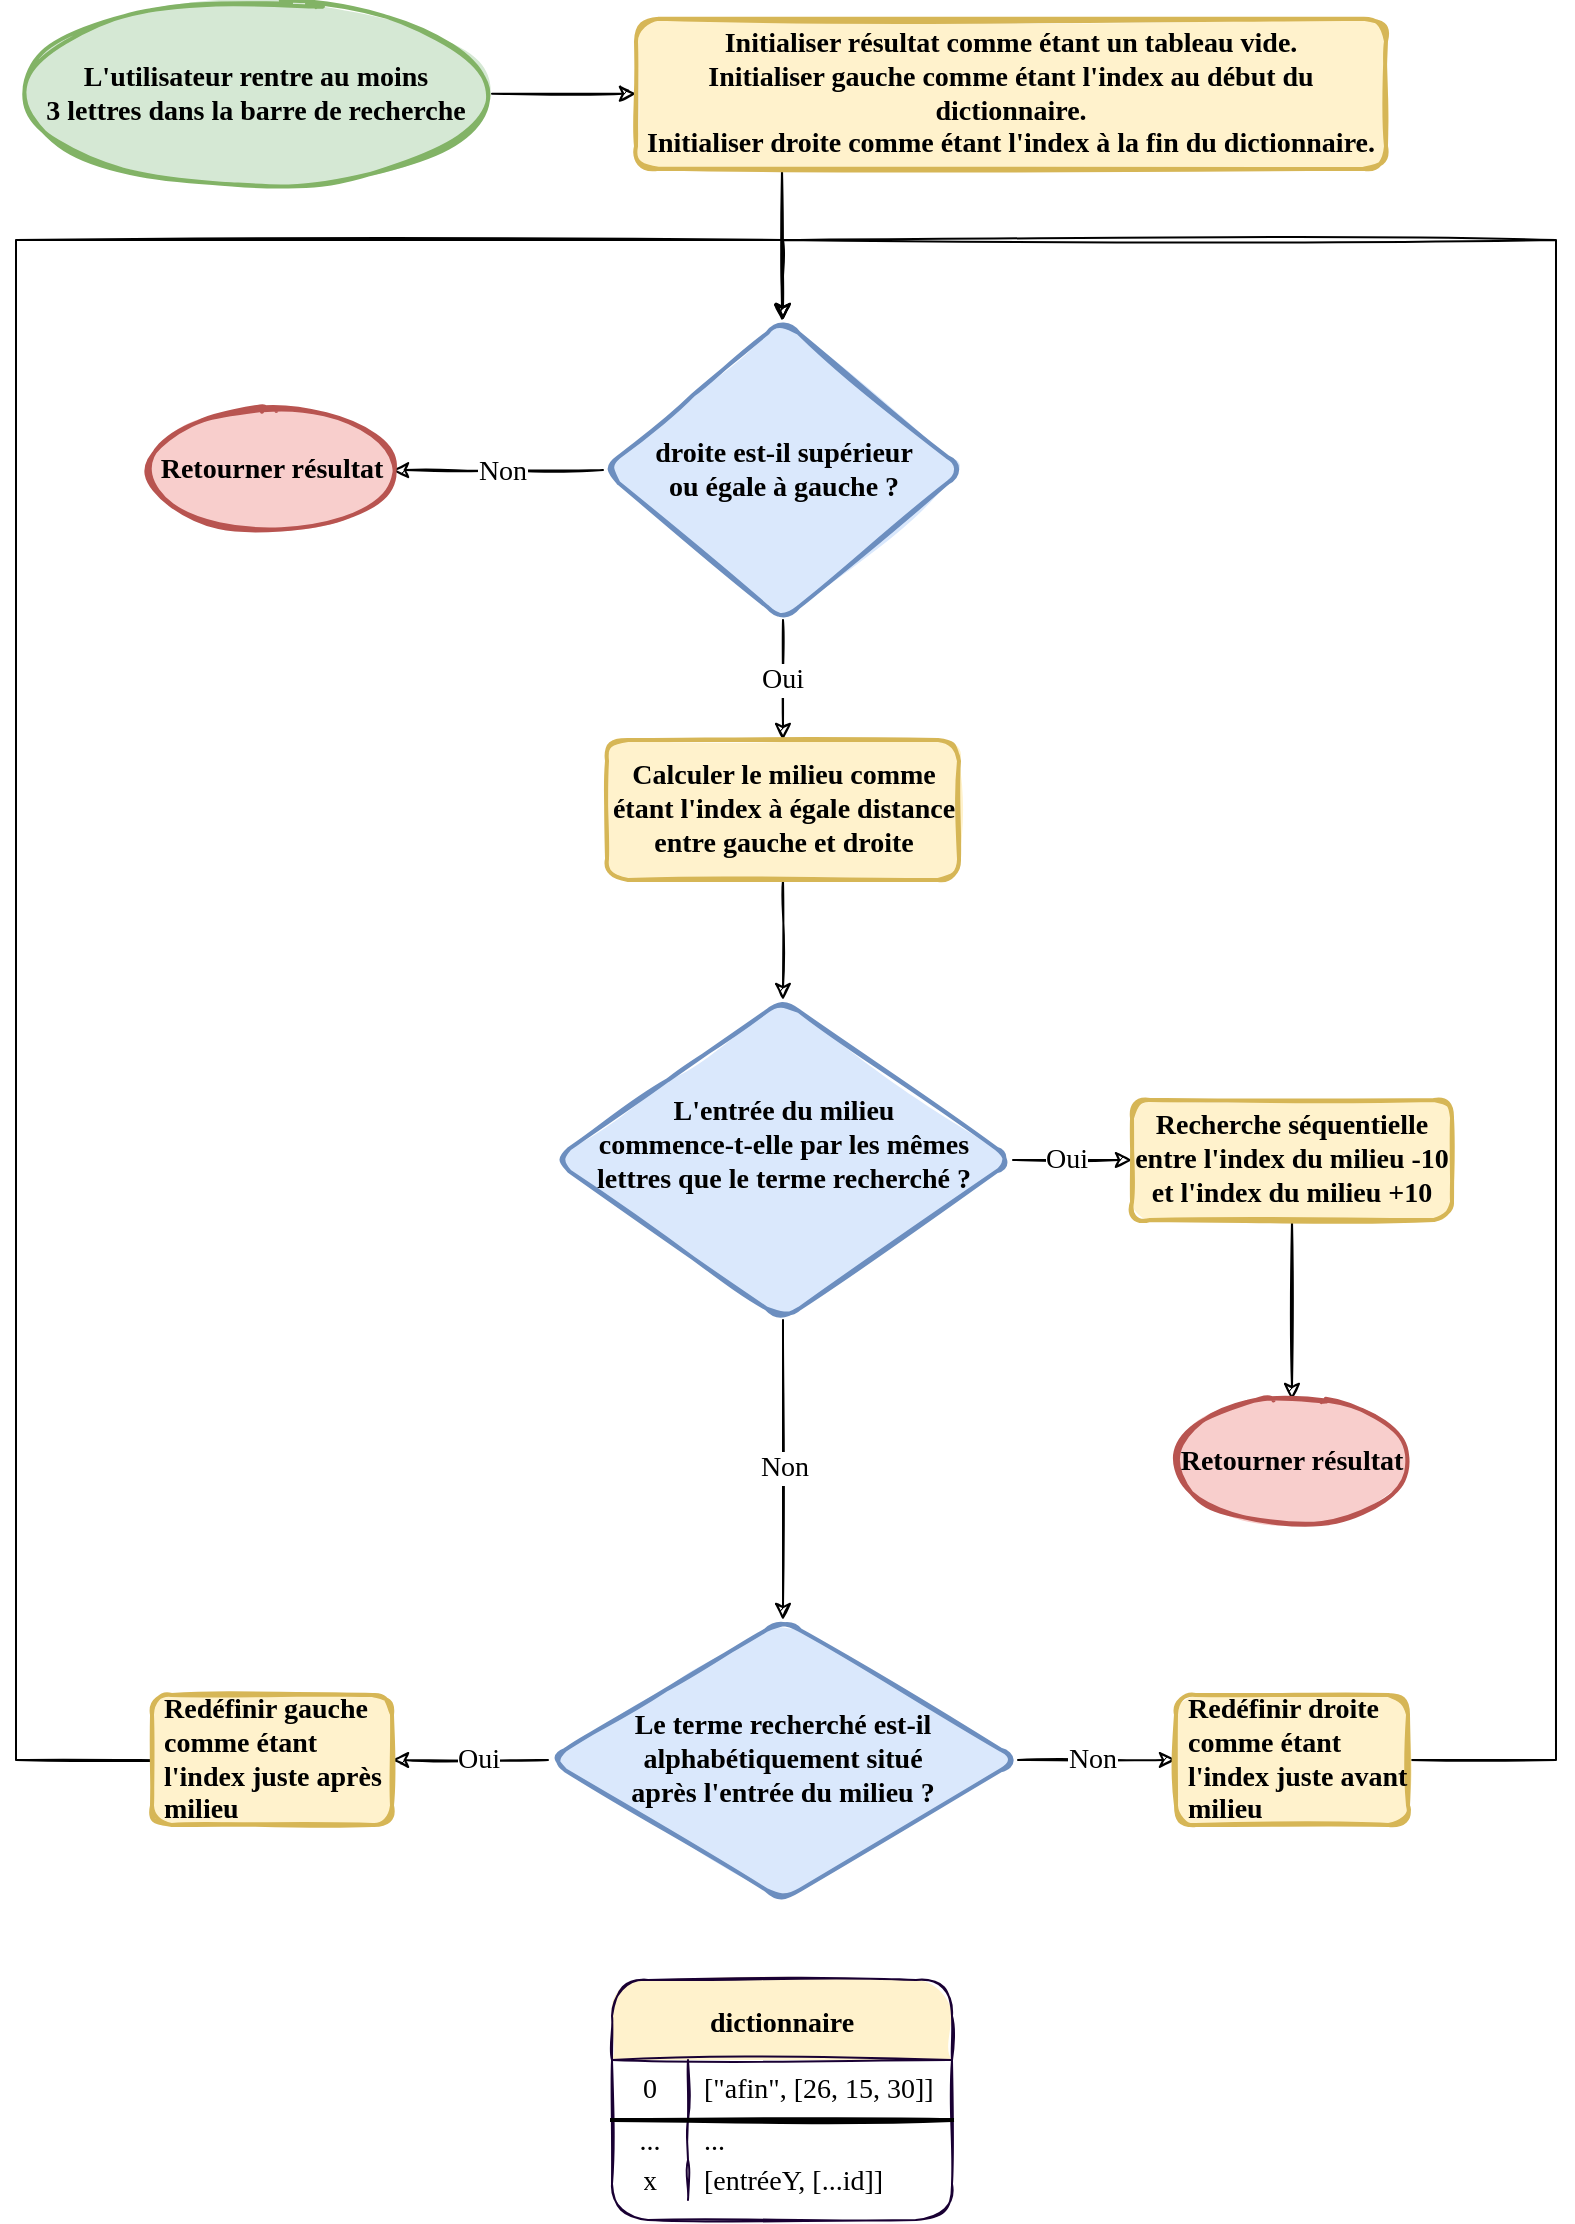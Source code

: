 <mxfile version="15.6.1" type="github">
  <diagram id="kbV5J-0Eens3Namjwil5" name="Page-1">
    <mxGraphModel dx="2062" dy="1114" grid="1" gridSize="10" guides="1" tooltips="1" connect="1" arrows="1" fold="1" page="1" pageScale="1" pageWidth="827" pageHeight="1169" math="0" shadow="0">
      <root>
        <mxCell id="0" />
        <mxCell id="1" parent="0" />
        <mxCell id="8XKRnu17fvuqY5pZ1CQ--23" value="" style="edgeStyle=orthogonalEdgeStyle;rounded=0;orthogonalLoop=1;jettySize=auto;html=1;fontFamily=Fira Sans Extra Condensed;fontSource=https%3A%2F%2Ffonts.googleapis.com%2Fcss%3Ffamily%3DFira%2BSans%2BExtra%2BCondensed;fontSize=14;exitX=1;exitY=0.5;exitDx=0;exitDy=0;exitPerimeter=0;sketch=1;" parent="1" source="NScCzU1LjqphaK7JAXmG-1" target="cdFUEFE1KPH4Mwtb7Gst-19" edge="1">
          <mxGeometry relative="1" as="geometry">
            <mxPoint x="342" y="90" as="sourcePoint" />
          </mxGeometry>
        </mxCell>
        <mxCell id="dpYVlMqtqI-mxZW_NwCt-26" style="edgeStyle=orthogonalEdgeStyle;rounded=0;sketch=1;orthogonalLoop=1;jettySize=auto;html=1;exitX=0.25;exitY=1;exitDx=0;exitDy=0;fontFamily=Fira Sans Extra Condensed;fontSource=https%3A%2F%2Ffonts.googleapis.com%2Fcss%3Ffamily%3DFira%2BSans%2BExtra%2BCondensed;fontSize=14;" edge="1" parent="1" source="cdFUEFE1KPH4Mwtb7Gst-19" target="cdFUEFE1KPH4Mwtb7Gst-21">
          <mxGeometry relative="1" as="geometry">
            <Array as="points">
              <mxPoint x="413" y="114" />
            </Array>
          </mxGeometry>
        </mxCell>
        <mxCell id="cdFUEFE1KPH4Mwtb7Gst-19" value="Initialiser résultat comme étant un tableau vide.&lt;br style=&quot;font-size: 14px;&quot;&gt;Initialiser gauche comme étant l&#39;index au début du dictionnaire.&lt;br style=&quot;font-size: 14px;&quot;&gt;Initialiser droite comme étant l&#39;index à la fin du dictionnaire." style="rounded=1;html=1;shadow=0;glass=0;labelBorderColor=none;sketch=1;fontSize=14;strokeColor=#d6b656;strokeWidth=2;fillColor=#fff2cc;align=center;whiteSpace=wrap;spacingLeft=4;fontFamily=Fira Sans Extra Condensed;fontStyle=1;fontSource=https%3A%2F%2Ffonts.googleapis.com%2Fcss%3Ffamily%3DFira%2BSans%2BExtra%2BCondensed;textDirection=ltr;labelPosition=center;verticalLabelPosition=middle;verticalAlign=middle;flipV=0;fillStyle=solid;spacingRight=4;" parent="1" vertex="1">
          <mxGeometry x="340" y="39.38" width="375" height="75" as="geometry" />
        </mxCell>
        <mxCell id="dpYVlMqtqI-mxZW_NwCt-28" value="" style="edgeStyle=orthogonalEdgeStyle;rounded=0;sketch=1;orthogonalLoop=1;jettySize=auto;html=1;fontFamily=Fira Sans Extra Condensed;fontSource=https%3A%2F%2Ffonts.googleapis.com%2Fcss%3Ffamily%3DFira%2BSans%2BExtra%2BCondensed;fontSize=14;" edge="1" parent="1" source="cdFUEFE1KPH4Mwtb7Gst-21" target="8XKRnu17fvuqY5pZ1CQ--20">
          <mxGeometry relative="1" as="geometry" />
        </mxCell>
        <mxCell id="dpYVlMqtqI-mxZW_NwCt-34" value="Non" style="edgeLabel;html=1;align=center;verticalAlign=middle;resizable=0;points=[];fontSize=14;fontFamily=Fira Sans Extra Condensed;" vertex="1" connectable="0" parent="dpYVlMqtqI-mxZW_NwCt-28">
          <mxGeometry x="-0.044" y="-1" relative="1" as="geometry">
            <mxPoint y="2" as="offset" />
          </mxGeometry>
        </mxCell>
        <mxCell id="dpYVlMqtqI-mxZW_NwCt-37" style="edgeStyle=orthogonalEdgeStyle;rounded=0;sketch=1;orthogonalLoop=1;jettySize=auto;html=1;exitX=0.5;exitY=1;exitDx=0;exitDy=0;entryX=0.5;entryY=0;entryDx=0;entryDy=0;fontFamily=Fira Sans Extra Condensed;fontSource=https%3A%2F%2Ffonts.googleapis.com%2Fcss%3Ffamily%3DFira%2BSans%2BExtra%2BCondensed;fontSize=14;" edge="1" parent="1" source="cdFUEFE1KPH4Mwtb7Gst-21" target="cdFUEFE1KPH4Mwtb7Gst-22">
          <mxGeometry relative="1" as="geometry" />
        </mxCell>
        <mxCell id="dpYVlMqtqI-mxZW_NwCt-39" value="Oui" style="edgeLabel;html=1;align=center;verticalAlign=middle;resizable=0;points=[];fontSize=14;fontFamily=Fira Sans Extra Condensed;" vertex="1" connectable="0" parent="dpYVlMqtqI-mxZW_NwCt-37">
          <mxGeometry y="-1" relative="1" as="geometry">
            <mxPoint as="offset" />
          </mxGeometry>
        </mxCell>
        <mxCell id="cdFUEFE1KPH4Mwtb7Gst-21" value="droite est-il supérieur&lt;br&gt;ou égale à gauche ?" style="rhombus;whiteSpace=wrap;html=1;rounded=1;shadow=0;glass=0;labelBorderColor=none;sketch=1;fontSize=14;strokeColor=#6c8ebf;strokeWidth=2;fillColor=#dae8fc;align=center;fontFamily=Fira Sans Extra Condensed;fontStyle=1;fontSource=https%3A%2F%2Ffonts.googleapis.com%2Fcss%3Ffamily%3DFira%2BSans%2BExtra%2BCondensed;textDirection=ltr;labelPosition=center;verticalLabelPosition=middle;verticalAlign=middle;flipV=0;fillStyle=solid;spacingBottom=0;" parent="1" vertex="1">
          <mxGeometry x="323.5" y="190" width="180" height="150" as="geometry" />
        </mxCell>
        <mxCell id="dpYVlMqtqI-mxZW_NwCt-38" style="edgeStyle=orthogonalEdgeStyle;rounded=0;sketch=1;orthogonalLoop=1;jettySize=auto;html=1;exitX=0.5;exitY=1;exitDx=0;exitDy=0;entryX=0.5;entryY=0;entryDx=0;entryDy=0;fontFamily=Fira Sans Extra Condensed;fontSource=https%3A%2F%2Ffonts.googleapis.com%2Fcss%3Ffamily%3DFira%2BSans%2BExtra%2BCondensed;fontSize=14;" edge="1" parent="1" source="cdFUEFE1KPH4Mwtb7Gst-22" target="cdFUEFE1KPH4Mwtb7Gst-23">
          <mxGeometry relative="1" as="geometry" />
        </mxCell>
        <mxCell id="cdFUEFE1KPH4Mwtb7Gst-22" value="Calculer le milieu comme&lt;br&gt;étant l&#39;index à égale distance&lt;br&gt;entre gauche et droite" style="rounded=1;whiteSpace=wrap;html=1;shadow=0;glass=0;labelBorderColor=none;sketch=1;fontSize=14;strokeColor=#d6b656;strokeWidth=2;fillColor=#fff2cc;align=center;fontFamily=Fira Sans Extra Condensed;fontStyle=1;fontSource=https%3A%2F%2Ffonts.googleapis.com%2Fcss%3Ffamily%3DFira%2BSans%2BExtra%2BCondensed;textDirection=ltr;labelPosition=center;verticalLabelPosition=middle;verticalAlign=middle;spacingLeft=0;flipV=0;fillStyle=solid;" parent="1" vertex="1">
          <mxGeometry x="325.5" y="400" width="176" height="70" as="geometry" />
        </mxCell>
        <mxCell id="dpYVlMqtqI-mxZW_NwCt-30" value="" style="edgeStyle=orthogonalEdgeStyle;rounded=0;sketch=1;orthogonalLoop=1;jettySize=auto;html=1;fontFamily=Fira Sans Extra Condensed;fontSource=https%3A%2F%2Ffonts.googleapis.com%2Fcss%3Ffamily%3DFira%2BSans%2BExtra%2BCondensed;fontSize=14;" edge="1" parent="1" source="cdFUEFE1KPH4Mwtb7Gst-23" target="dpYVlMqtqI-mxZW_NwCt-16">
          <mxGeometry relative="1" as="geometry" />
        </mxCell>
        <mxCell id="dpYVlMqtqI-mxZW_NwCt-35" value="Oui" style="edgeLabel;html=1;align=center;verticalAlign=middle;resizable=0;points=[];fontSize=14;fontFamily=Fira Sans Extra Condensed;" vertex="1" connectable="0" parent="dpYVlMqtqI-mxZW_NwCt-30">
          <mxGeometry x="-0.054" y="3" relative="1" as="geometry">
            <mxPoint x="-2" y="3" as="offset" />
          </mxGeometry>
        </mxCell>
        <mxCell id="dpYVlMqtqI-mxZW_NwCt-33" style="edgeStyle=orthogonalEdgeStyle;rounded=0;sketch=1;orthogonalLoop=1;jettySize=auto;html=1;exitX=0.5;exitY=1;exitDx=0;exitDy=0;fontFamily=Fira Sans Extra Condensed;fontSource=https%3A%2F%2Ffonts.googleapis.com%2Fcss%3Ffamily%3DFira%2BSans%2BExtra%2BCondensed;fontSize=14;" edge="1" parent="1" source="cdFUEFE1KPH4Mwtb7Gst-23" target="8XKRnu17fvuqY5pZ1CQ--1">
          <mxGeometry relative="1" as="geometry" />
        </mxCell>
        <mxCell id="dpYVlMqtqI-mxZW_NwCt-36" value="Non" style="edgeLabel;html=1;align=center;verticalAlign=middle;resizable=0;points=[];fontSize=14;fontFamily=Fira Sans Extra Condensed;" vertex="1" connectable="0" parent="dpYVlMqtqI-mxZW_NwCt-33">
          <mxGeometry x="-0.017" relative="1" as="geometry">
            <mxPoint as="offset" />
          </mxGeometry>
        </mxCell>
        <mxCell id="cdFUEFE1KPH4Mwtb7Gst-23" value="L&#39;entrée du milieu&lt;br style=&quot;font-size: 14px&quot;&gt;commence-t-elle par les mêmes &lt;br&gt;lettres que le terme recherché ?" style="rhombus;whiteSpace=wrap;html=1;rounded=1;shadow=0;glass=0;labelBorderColor=none;sketch=1;fontSize=14;strokeColor=#6c8ebf;strokeWidth=2;fillColor=#dae8fc;align=center;fontFamily=Fira Sans Extra Condensed;fontStyle=1;fontSource=https%3A%2F%2Ffonts.googleapis.com%2Fcss%3Ffamily%3DFira%2BSans%2BExtra%2BCondensed;textDirection=ltr;labelPosition=center;verticalLabelPosition=middle;verticalAlign=middle;flipV=0;fillStyle=solid;spacingBottom=15;" parent="1" vertex="1">
          <mxGeometry x="298.5" y="530" width="230" height="160" as="geometry" />
        </mxCell>
        <mxCell id="8XKRnu17fvuqY5pZ1CQ--29" value="" style="edgeStyle=orthogonalEdgeStyle;rounded=0;orthogonalLoop=1;jettySize=auto;html=1;fontFamily=Fira Sans Extra Condensed;fontSource=https%3A%2F%2Ffonts.googleapis.com%2Fcss%3Ffamily%3DFira%2BSans%2BExtra%2BCondensed;fontSize=14;sketch=1;" parent="1" source="8XKRnu17fvuqY5pZ1CQ--1" target="8XKRnu17fvuqY5pZ1CQ--3" edge="1">
          <mxGeometry relative="1" as="geometry" />
        </mxCell>
        <mxCell id="8XKRnu17fvuqY5pZ1CQ--37" value="Non" style="edgeLabel;html=1;align=center;verticalAlign=middle;resizable=0;points=[];fontSize=14;fontFamily=Fira Sans Extra Condensed;fontSource=https%3A%2F%2Ffonts.googleapis.com%2Fcss%3Ffamily%3DFira%2BSans%2BExtra%2BCondensed;" parent="8XKRnu17fvuqY5pZ1CQ--29" vertex="1" connectable="0">
          <mxGeometry x="-0.324" y="3" relative="1" as="geometry">
            <mxPoint x="10" y="3" as="offset" />
          </mxGeometry>
        </mxCell>
        <mxCell id="8XKRnu17fvuqY5pZ1CQ--30" value="" style="edgeStyle=orthogonalEdgeStyle;rounded=0;orthogonalLoop=1;jettySize=auto;html=1;fontFamily=Fira Sans Extra Condensed;fontSource=https%3A%2F%2Ffonts.googleapis.com%2Fcss%3Ffamily%3DFira%2BSans%2BExtra%2BCondensed;fontSize=14;sketch=1;" parent="1" source="8XKRnu17fvuqY5pZ1CQ--1" target="8XKRnu17fvuqY5pZ1CQ--2" edge="1">
          <mxGeometry relative="1" as="geometry" />
        </mxCell>
        <mxCell id="8XKRnu17fvuqY5pZ1CQ--36" value="Oui" style="edgeLabel;html=1;align=center;verticalAlign=middle;resizable=0;points=[];fontSize=14;fontFamily=Fira Sans Extra Condensed;fontSource=https%3A%2F%2Ffonts.googleapis.com%2Fcss%3Ffamily%3DFira%2BSans%2BExtra%2BCondensed;" parent="8XKRnu17fvuqY5pZ1CQ--30" vertex="1" connectable="0">
          <mxGeometry x="0.228" relative="1" as="geometry">
            <mxPoint x="13" as="offset" />
          </mxGeometry>
        </mxCell>
        <mxCell id="8XKRnu17fvuqY5pZ1CQ--1" value="Le terme recherché est-il &lt;br&gt;alphabétiquement situé &lt;br&gt;après l&#39;entrée du milieu ?" style="rhombus;whiteSpace=wrap;html=1;rounded=1;shadow=0;glass=0;labelBorderColor=none;sketch=1;fontSize=14;strokeColor=#6c8ebf;strokeWidth=2;fillColor=#dae8fc;align=center;fontFamily=Fira Sans Extra Condensed;fontSource=https%3A%2F%2Ffonts.googleapis.com%2Fcss%3Ffamily%3DFira%2BSans%2BExtra%2BCondensed;horizontal=1;fontStyle=1;flipV=0;fillStyle=solid;" parent="1" vertex="1">
          <mxGeometry x="296" y="840" width="235" height="140" as="geometry" />
        </mxCell>
        <mxCell id="dpYVlMqtqI-mxZW_NwCt-24" style="edgeStyle=orthogonalEdgeStyle;rounded=0;sketch=1;orthogonalLoop=1;jettySize=auto;html=1;exitX=0.5;exitY=0;exitDx=0;exitDy=0;fontFamily=Fira Sans Extra Condensed;fontSource=https%3A%2F%2Ffonts.googleapis.com%2Fcss%3Ffamily%3DFira%2BSans%2BExtra%2BCondensed;fontSize=14;entryX=0.5;entryY=0;entryDx=0;entryDy=0;" edge="1" parent="1" source="8XKRnu17fvuqY5pZ1CQ--2" target="cdFUEFE1KPH4Mwtb7Gst-21">
          <mxGeometry relative="1" as="geometry">
            <mxPoint x="230" y="180" as="targetPoint" />
            <Array as="points">
              <mxPoint x="158" y="910" />
              <mxPoint x="30" y="910" />
              <mxPoint x="30" y="150" />
              <mxPoint x="413" y="150" />
            </Array>
          </mxGeometry>
        </mxCell>
        <mxCell id="8XKRnu17fvuqY5pZ1CQ--2" value="Redéfinir gauche comme étant l&#39;index juste après milieu" style="rounded=1;whiteSpace=wrap;html=1;shadow=0;glass=0;labelBorderColor=none;sketch=1;fontSize=14;strokeColor=#d6b656;strokeWidth=2;fillColor=#fff2cc;align=left;fontFamily=Fira Sans Extra Condensed;fontStyle=1;fontSource=https%3A%2F%2Ffonts.googleapis.com%2Fcss%3Ffamily%3DFira%2BSans%2BExtra%2BCondensed;textDirection=ltr;labelPosition=center;verticalLabelPosition=middle;verticalAlign=middle;spacingLeft=4;fillStyle=solid;" parent="1" vertex="1">
          <mxGeometry x="98" y="877.5" width="120" height="65" as="geometry" />
        </mxCell>
        <mxCell id="dpYVlMqtqI-mxZW_NwCt-25" style="edgeStyle=orthogonalEdgeStyle;rounded=0;sketch=1;orthogonalLoop=1;jettySize=auto;html=1;exitX=1;exitY=0.5;exitDx=0;exitDy=0;entryX=0.5;entryY=0;entryDx=0;entryDy=0;fontFamily=Fira Sans Extra Condensed;fontSource=https%3A%2F%2Ffonts.googleapis.com%2Fcss%3Ffamily%3DFira%2BSans%2BExtra%2BCondensed;fontSize=14;" edge="1" parent="1" source="8XKRnu17fvuqY5pZ1CQ--3" target="cdFUEFE1KPH4Mwtb7Gst-21">
          <mxGeometry relative="1" as="geometry">
            <Array as="points">
              <mxPoint x="800" y="910" />
              <mxPoint x="800" y="150" />
              <mxPoint x="413" y="150" />
            </Array>
          </mxGeometry>
        </mxCell>
        <mxCell id="8XKRnu17fvuqY5pZ1CQ--3" value="Redéfinir droite comme étant l&#39;index juste avant milieu" style="rounded=1;whiteSpace=wrap;html=1;shadow=0;glass=0;labelBorderColor=none;sketch=1;fontSize=14;strokeColor=#d6b656;strokeWidth=2;fillColor=#fff2cc;align=left;fontFamily=Fira Sans Extra Condensed;fontStyle=1;fontSource=https%3A%2F%2Ffonts.googleapis.com%2Fcss%3Ffamily%3DFira%2BSans%2BExtra%2BCondensed;textDirection=ltr;labelPosition=center;verticalLabelPosition=middle;verticalAlign=middle;spacingLeft=4;fillStyle=solid;" parent="1" vertex="1">
          <mxGeometry x="610" y="877.5" width="116" height="65" as="geometry" />
        </mxCell>
        <mxCell id="8XKRnu17fvuqY5pZ1CQ--81" value="dictionnaire" style="shape=table;startSize=40;container=1;collapsible=0;childLayout=tableLayout;fixedRows=1;rowLines=0;fontStyle=1;align=center;pointerEvents=1;rounded=1;shadow=0;glass=0;labelBorderColor=none;sketch=1;fillStyle=solid;fontFamily=Fira Sans Extra Condensed;fontSource=https%3A%2F%2Ffonts.googleapis.com%2Fcss%3Ffamily%3DFira%2BSans%2BExtra%2BCondensed;fontSize=14;strokeColor=#190033;strokeWidth=1;fillColor=#fff2cc;swimlaneFillColor=default;" parent="1" vertex="1">
          <mxGeometry x="328" y="1020" width="170" height="120" as="geometry" />
        </mxCell>
        <mxCell id="8XKRnu17fvuqY5pZ1CQ--82" value="" style="shape=partialRectangle;html=1;whiteSpace=wrap;collapsible=0;dropTarget=0;pointerEvents=1;fillColor=none;top=0;left=0;bottom=1;right=0;points=[[0,0.5],[1,0.5]];portConstraint=eastwest;rounded=1;shadow=0;glass=0;labelBorderColor=none;sketch=1;fillStyle=solid;fontFamily=Fira Sans Extra Condensed;fontSource=https%3A%2F%2Ffonts.googleapis.com%2Fcss%3Ffamily%3DFira%2BSans%2BExtra%2BCondensed;fontSize=14;strokeColor=default;strokeWidth=2;align=center;" parent="8XKRnu17fvuqY5pZ1CQ--81" vertex="1">
          <mxGeometry y="40" width="170" height="30" as="geometry" />
        </mxCell>
        <mxCell id="8XKRnu17fvuqY5pZ1CQ--83" value="0" style="shape=partialRectangle;html=1;whiteSpace=wrap;connectable=0;fillColor=none;top=0;left=0;bottom=0;right=0;overflow=hidden;pointerEvents=1;rounded=1;shadow=0;glass=0;labelBorderColor=none;sketch=1;fillStyle=solid;fontFamily=Fira Sans Extra Condensed;fontSource=https%3A%2F%2Ffonts.googleapis.com%2Fcss%3Ffamily%3DFira%2BSans%2BExtra%2BCondensed;fontSize=14;strokeColor=default;strokeWidth=2;align=center;" parent="8XKRnu17fvuqY5pZ1CQ--82" vertex="1">
          <mxGeometry width="38" height="30" as="geometry">
            <mxRectangle width="38" height="30" as="alternateBounds" />
          </mxGeometry>
        </mxCell>
        <mxCell id="8XKRnu17fvuqY5pZ1CQ--84" value="[&quot;afin&quot;, [26, 15, 30]]" style="shape=partialRectangle;html=1;whiteSpace=wrap;connectable=0;fillColor=none;top=0;left=0;bottom=0;right=0;align=left;spacingLeft=6;overflow=hidden;pointerEvents=1;rounded=1;shadow=0;glass=0;labelBorderColor=none;sketch=1;fillStyle=solid;fontFamily=Fira Sans Extra Condensed;fontSource=https%3A%2F%2Ffonts.googleapis.com%2Fcss%3Ffamily%3DFira%2BSans%2BExtra%2BCondensed;fontSize=14;strokeColor=none;strokeWidth=2;" parent="8XKRnu17fvuqY5pZ1CQ--82" vertex="1">
          <mxGeometry x="38" width="132" height="30" as="geometry">
            <mxRectangle width="132" height="30" as="alternateBounds" />
          </mxGeometry>
        </mxCell>
        <mxCell id="8XKRnu17fvuqY5pZ1CQ--85" value="" style="shape=partialRectangle;html=1;whiteSpace=wrap;collapsible=0;dropTarget=0;pointerEvents=1;fillColor=none;top=0;left=0;bottom=0;right=0;points=[[0,0.5],[1,0.5]];portConstraint=eastwest;rounded=1;shadow=0;glass=0;labelBorderColor=none;sketch=1;fillStyle=solid;fontFamily=Fira Sans Extra Condensed;fontSource=https%3A%2F%2Ffonts.googleapis.com%2Fcss%3Ffamily%3DFira%2BSans%2BExtra%2BCondensed;fontSize=14;strokeColor=default;strokeWidth=2;align=center;" parent="8XKRnu17fvuqY5pZ1CQ--81" vertex="1">
          <mxGeometry y="70" width="170" height="20" as="geometry" />
        </mxCell>
        <mxCell id="8XKRnu17fvuqY5pZ1CQ--86" value="..." style="shape=partialRectangle;html=1;whiteSpace=wrap;connectable=0;fillColor=none;top=0;left=0;bottom=0;right=0;overflow=hidden;pointerEvents=1;rounded=1;shadow=0;glass=0;labelBorderColor=none;sketch=1;fillStyle=solid;fontFamily=Fira Sans Extra Condensed;fontSource=https%3A%2F%2Ffonts.googleapis.com%2Fcss%3Ffamily%3DFira%2BSans%2BExtra%2BCondensed;fontSize=14;strokeColor=default;strokeWidth=2;align=center;" parent="8XKRnu17fvuqY5pZ1CQ--85" vertex="1">
          <mxGeometry width="38" height="20" as="geometry">
            <mxRectangle width="38" height="20" as="alternateBounds" />
          </mxGeometry>
        </mxCell>
        <mxCell id="8XKRnu17fvuqY5pZ1CQ--87" value="..." style="shape=partialRectangle;html=1;whiteSpace=wrap;connectable=0;fillColor=none;top=0;left=0;bottom=0;right=0;align=left;spacingLeft=6;overflow=hidden;pointerEvents=1;rounded=1;shadow=0;glass=0;labelBorderColor=none;sketch=1;fillStyle=solid;fontFamily=Fira Sans Extra Condensed;fontSource=https%3A%2F%2Ffonts.googleapis.com%2Fcss%3Ffamily%3DFira%2BSans%2BExtra%2BCondensed;fontSize=14;strokeColor=default;strokeWidth=2;perimeterSpacing=1;" parent="8XKRnu17fvuqY5pZ1CQ--85" vertex="1">
          <mxGeometry x="38" width="132" height="20" as="geometry">
            <mxRectangle width="132" height="20" as="alternateBounds" />
          </mxGeometry>
        </mxCell>
        <mxCell id="8XKRnu17fvuqY5pZ1CQ--88" value="" style="shape=partialRectangle;html=1;whiteSpace=wrap;collapsible=0;dropTarget=0;pointerEvents=1;fillColor=none;top=0;left=0;bottom=0;right=0;points=[[0,0.5],[1,0.5]];portConstraint=eastwest;rounded=1;shadow=0;glass=0;labelBorderColor=none;sketch=1;fillStyle=solid;fontFamily=Fira Sans Extra Condensed;fontSource=https%3A%2F%2Ffonts.googleapis.com%2Fcss%3Ffamily%3DFira%2BSans%2BExtra%2BCondensed;fontSize=14;strokeColor=default;strokeWidth=2;align=center;" parent="8XKRnu17fvuqY5pZ1CQ--81" vertex="1">
          <mxGeometry y="90" width="170" height="20" as="geometry" />
        </mxCell>
        <mxCell id="8XKRnu17fvuqY5pZ1CQ--89" value="x" style="shape=partialRectangle;html=1;whiteSpace=wrap;connectable=0;fillColor=none;top=0;left=0;bottom=0;right=0;overflow=hidden;pointerEvents=1;rounded=1;shadow=0;glass=0;labelBorderColor=none;sketch=1;fillStyle=solid;fontFamily=Fira Sans Extra Condensed;fontSource=https%3A%2F%2Ffonts.googleapis.com%2Fcss%3Ffamily%3DFira%2BSans%2BExtra%2BCondensed;fontSize=14;strokeColor=default;strokeWidth=2;align=center;" parent="8XKRnu17fvuqY5pZ1CQ--88" vertex="1">
          <mxGeometry width="38" height="20" as="geometry">
            <mxRectangle width="38" height="20" as="alternateBounds" />
          </mxGeometry>
        </mxCell>
        <mxCell id="8XKRnu17fvuqY5pZ1CQ--90" value="[entréeY, [...id]]" style="shape=partialRectangle;html=1;whiteSpace=wrap;connectable=0;fillColor=none;top=0;left=0;bottom=0;right=0;align=left;spacingLeft=6;overflow=hidden;pointerEvents=1;rounded=1;shadow=0;glass=0;labelBorderColor=none;sketch=1;fillStyle=solid;fontFamily=Fira Sans Extra Condensed;fontSource=https%3A%2F%2Ffonts.googleapis.com%2Fcss%3Ffamily%3DFira%2BSans%2BExtra%2BCondensed;fontSize=14;strokeColor=default;strokeWidth=2;" parent="8XKRnu17fvuqY5pZ1CQ--88" vertex="1">
          <mxGeometry x="38" width="132" height="20" as="geometry">
            <mxRectangle width="132" height="20" as="alternateBounds" />
          </mxGeometry>
        </mxCell>
        <mxCell id="NScCzU1LjqphaK7JAXmG-1" value="L&#39;utilisateur rentre au moins&lt;br&gt;3 lettres dans la barre de recherche" style="strokeWidth=2;html=1;shape=mxgraph.flowchart.start_1;whiteSpace=wrap;sketch=1;fontFamily=Fira Sans Extra Condensed;fontSource=https%3A%2F%2Ffonts.googleapis.com%2Fcss%3Ffamily%3DFira%2BSans%2BExtra%2BCondensed;fontStyle=1;fontSize=14;fillColor=#d5e8d4;strokeColor=#82b366;fillStyle=solid;" parent="1" vertex="1">
          <mxGeometry x="32" y="31.88" width="236" height="90" as="geometry" />
        </mxCell>
        <mxCell id="dpYVlMqtqI-mxZW_NwCt-40" style="edgeStyle=orthogonalEdgeStyle;rounded=0;sketch=1;orthogonalLoop=1;jettySize=auto;html=1;exitX=0.5;exitY=1;exitDx=0;exitDy=0;entryX=0.5;entryY=0;entryDx=0;entryDy=0;fontFamily=Fira Sans Extra Condensed;fontSource=https%3A%2F%2Ffonts.googleapis.com%2Fcss%3Ffamily%3DFira%2BSans%2BExtra%2BCondensed;fontSize=14;" edge="1" parent="1" source="dpYVlMqtqI-mxZW_NwCt-16" target="dpYVlMqtqI-mxZW_NwCt-22">
          <mxGeometry relative="1" as="geometry" />
        </mxCell>
        <mxCell id="dpYVlMqtqI-mxZW_NwCt-16" value="Recherche séquentielle&lt;br&gt;entre l&#39;index du milieu -10 &lt;br&gt;et l&#39;index du milieu +10" style="rounded=1;whiteSpace=wrap;html=1;shadow=0;glass=0;labelBorderColor=none;sketch=1;fontSize=14;strokeColor=#d6b656;strokeWidth=2;fillColor=#fff2cc;align=center;fontFamily=Fira Sans Extra Condensed;fontStyle=1;fontSource=https%3A%2F%2Ffonts.googleapis.com%2Fcss%3Ffamily%3DFira%2BSans%2BExtra%2BCondensed;textDirection=ltr;labelPosition=center;verticalLabelPosition=middle;verticalAlign=middle;spacingLeft=0;flipV=0;fillStyle=solid;" vertex="1" parent="1">
          <mxGeometry x="588" y="580" width="160" height="60" as="geometry" />
        </mxCell>
        <mxCell id="8XKRnu17fvuqY5pZ1CQ--20" value="&lt;b style=&quot;font-size: 14px;&quot;&gt;Retourner résultat&lt;/b&gt;" style="ellipse;whiteSpace=wrap;html=1;rounded=1;shadow=0;glass=0;labelBorderColor=none;sketch=1;fontFamily=Fira Sans Extra Condensed;fontSource=https%3A%2F%2Ffonts.googleapis.com%2Fcss%3Ffamily%3DFira%2BSans%2BExtra%2BCondensed;fontSize=14;strokeColor=#b85450;strokeWidth=2;fillColor=#f8cecc;align=center;fillStyle=solid;" parent="1" vertex="1">
          <mxGeometry x="98" y="234.37" width="120" height="61.25" as="geometry" />
        </mxCell>
        <mxCell id="dpYVlMqtqI-mxZW_NwCt-22" value="&lt;b style=&quot;font-size: 14px;&quot;&gt;Retourner résultat&lt;/b&gt;" style="ellipse;whiteSpace=wrap;html=1;rounded=1;shadow=0;glass=0;labelBorderColor=none;sketch=1;fontFamily=Fira Sans Extra Condensed;fontSource=https%3A%2F%2Ffonts.googleapis.com%2Fcss%3Ffamily%3DFira%2BSans%2BExtra%2BCondensed;fontSize=14;strokeColor=#b85450;strokeWidth=2;fillColor=#f8cecc;align=center;fillStyle=solid;" vertex="1" parent="1">
          <mxGeometry x="608" y="730" width="120" height="61.25" as="geometry" />
        </mxCell>
      </root>
    </mxGraphModel>
  </diagram>
</mxfile>
